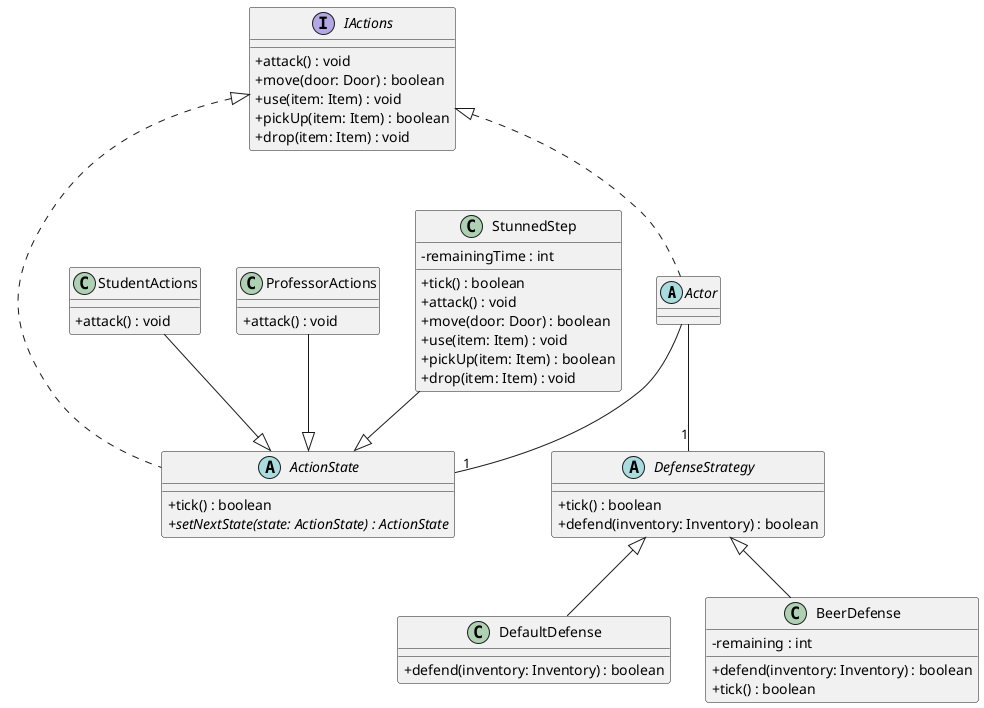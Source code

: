 @startuml classDiagram
skinparam classAttributeIconSize 0


'Character ----------------------------------------

abstract class Actor {
}

Actor -- "1" ActionState
Actor -- "1" DefenseStrategy

interface IActions {
    + attack() : void
    + move(door: Door) : boolean
    + use(item: Item) : void
    + pickUp(item: Item) : boolean
    + drop(item: Item) : void
}

IActions <|.. Actor
IActions <|.. ActionState

abstract class ActionState {
    + tick() : boolean
    + {abstract} setNextState(state: ActionState) : ActionState
}

class StudentActions {
    + attack() : void
}

StudentActions --|> ActionState

class ProfessorActions {
    + attack() : void
}

ProfessorActions --|> ActionState

class StunnedStep {
    - remainingTime : int

    + tick() : boolean
    + attack() : void
    + move(door: Door) : boolean
    + use(item: Item) : void
    + pickUp(item: Item) : boolean
    + drop(item: Item) : void
}

StunnedStep --|> ActionState

'Strategy -----------------------------------
abstract class DefenseStrategy {
    + tick() : boolean
    + defend(inventory: Inventory) : boolean
}

class DefaultDefense {
    + defend(inventory: Inventory) : boolean
}

class BeerDefense {
    - remaining : int
    + defend(inventory: Inventory) : boolean
    + tick() : boolean
}

' false-t ad vissza, ha már lejár

DefenseStrategy <|-- DefaultDefense
DefenseStrategy <|-- BeerDefense



@enduml